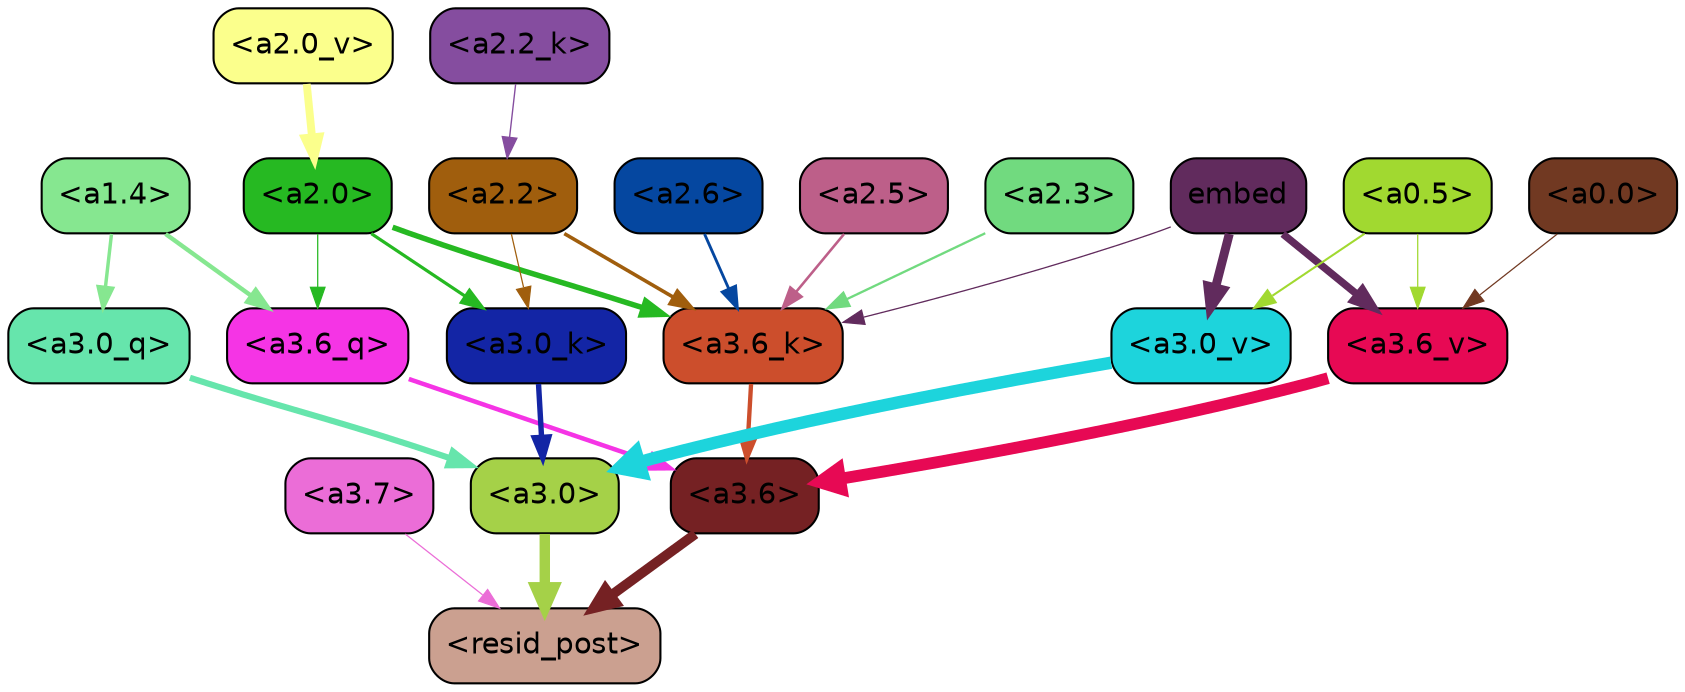strict digraph "" {
	graph [bgcolor=transparent,
		layout=dot,
		overlap=false,
		splines=true
	];
	"<a3.7>"	[color=black,
		fillcolor="#eb6dd7",
		fontname=Helvetica,
		shape=box,
		style="filled, rounded"];
	"<resid_post>"	[color=black,
		fillcolor="#cba090",
		fontname=Helvetica,
		shape=box,
		style="filled, rounded"];
	"<a3.7>" -> "<resid_post>"	[color="#eb6dd7",
		penwidth=0.6];
	"<a3.6>"	[color=black,
		fillcolor="#752123",
		fontname=Helvetica,
		shape=box,
		style="filled, rounded"];
	"<a3.6>" -> "<resid_post>"	[color="#752123",
		penwidth=4.748674273490906];
	"<a3.0>"	[color=black,
		fillcolor="#a5d148",
		fontname=Helvetica,
		shape=box,
		style="filled, rounded"];
	"<a3.0>" -> "<resid_post>"	[color="#a5d148",
		penwidth=5.004031300544739];
	"<a3.6_q>"	[color=black,
		fillcolor="#f534e5",
		fontname=Helvetica,
		shape=box,
		style="filled, rounded"];
	"<a3.6_q>" -> "<a3.6>"	[color="#f534e5",
		penwidth=2.1656854450702667];
	"<a3.0_q>"	[color=black,
		fillcolor="#66e5ac",
		fontname=Helvetica,
		shape=box,
		style="filled, rounded"];
	"<a3.0_q>" -> "<a3.0>"	[color="#66e5ac",
		penwidth=2.95696559548378];
	"<a3.6_k>"	[color=black,
		fillcolor="#cc4e2c",
		fontname=Helvetica,
		shape=box,
		style="filled, rounded"];
	"<a3.6_k>" -> "<a3.6>"	[color="#cc4e2c",
		penwidth=2.086437076330185];
	"<a3.0_k>"	[color=black,
		fillcolor="#1325a5",
		fontname=Helvetica,
		shape=box,
		style="filled, rounded"];
	"<a3.0_k>" -> "<a3.0>"	[color="#1325a5",
		penwidth=2.5988530814647675];
	"<a3.6_v>"	[color=black,
		fillcolor="#e70954",
		fontname=Helvetica,
		shape=box,
		style="filled, rounded"];
	"<a3.6_v>" -> "<a3.6>"	[color="#e70954",
		penwidth=5.669987380504608];
	"<a3.0_v>"	[color=black,
		fillcolor="#1dd4dc",
		fontname=Helvetica,
		shape=box,
		style="filled, rounded"];
	"<a3.0_v>" -> "<a3.0>"	[color="#1dd4dc",
		penwidth=5.9515902400016785];
	"<a2.0>"	[color=black,
		fillcolor="#26b922",
		fontname=Helvetica,
		shape=box,
		style="filled, rounded"];
	"<a2.0>" -> "<a3.6_q>"	[color="#26b922",
		penwidth=0.6];
	"<a2.0>" -> "<a3.6_k>"	[color="#26b922",
		penwidth=2.6423546075820923];
	"<a2.0>" -> "<a3.0_k>"	[color="#26b922",
		penwidth=1.5482127666473389];
	"<a1.4>"	[color=black,
		fillcolor="#86e790",
		fontname=Helvetica,
		shape=box,
		style="filled, rounded"];
	"<a1.4>" -> "<a3.6_q>"	[color="#86e790",
		penwidth=2.1035547256469727];
	"<a1.4>" -> "<a3.0_q>"	[color="#86e790",
		penwidth=1.6541699171066284];
	"<a2.6>"	[color=black,
		fillcolor="#0547a0",
		fontname=Helvetica,
		shape=box,
		style="filled, rounded"];
	"<a2.6>" -> "<a3.6_k>"	[color="#0547a0",
		penwidth=1.3718644380569458];
	"<a2.5>"	[color=black,
		fillcolor="#bd5f89",
		fontname=Helvetica,
		shape=box,
		style="filled, rounded"];
	"<a2.5>" -> "<a3.6_k>"	[color="#bd5f89",
		penwidth=1.231603980064392];
	"<a2.3>"	[color=black,
		fillcolor="#71da7f",
		fontname=Helvetica,
		shape=box,
		style="filled, rounded"];
	"<a2.3>" -> "<a3.6_k>"	[color="#71da7f",
		penwidth=1.1117559671401978];
	"<a2.2>"	[color=black,
		fillcolor="#a05e0d",
		fontname=Helvetica,
		shape=box,
		style="filled, rounded"];
	"<a2.2>" -> "<a3.6_k>"	[color="#a05e0d",
		penwidth=1.7315057516098022];
	"<a2.2>" -> "<a3.0_k>"	[color="#a05e0d",
		penwidth=0.6];
	embed	[color=black,
		fillcolor="#612b5d",
		fontname=Helvetica,
		shape=box,
		style="filled, rounded"];
	embed -> "<a3.6_k>"	[color="#612b5d",
		penwidth=0.6229734420776367];
	embed -> "<a3.6_v>"	[color="#612b5d",
		penwidth=3.56406831741333];
	embed -> "<a3.0_v>"	[color="#612b5d",
		penwidth=4.293717980384827];
	"<a0.5>"	[color=black,
		fillcolor="#a1d930",
		fontname=Helvetica,
		shape=box,
		style="filled, rounded"];
	"<a0.5>" -> "<a3.6_v>"	[color="#a1d930",
		penwidth=0.6];
	"<a0.5>" -> "<a3.0_v>"	[color="#a1d930",
		penwidth=0.9916514158248901];
	"<a0.0>"	[color=black,
		fillcolor="#713922",
		fontname=Helvetica,
		shape=box,
		style="filled, rounded"];
	"<a0.0>" -> "<a3.6_v>"	[color="#713922",
		penwidth=0.6];
	"<a2.2_k>"	[color=black,
		fillcolor="#854d9f",
		fontname=Helvetica,
		shape=box,
		style="filled, rounded"];
	"<a2.2_k>" -> "<a2.2>"	[color="#854d9f",
		penwidth=0.6648573875427246];
	"<a2.0_v>"	[color=black,
		fillcolor="#fbff8c",
		fontname=Helvetica,
		shape=box,
		style="filled, rounded"];
	"<a2.0_v>" -> "<a2.0>"	[color="#fbff8c",
		penwidth=3.76983106136322];
}
